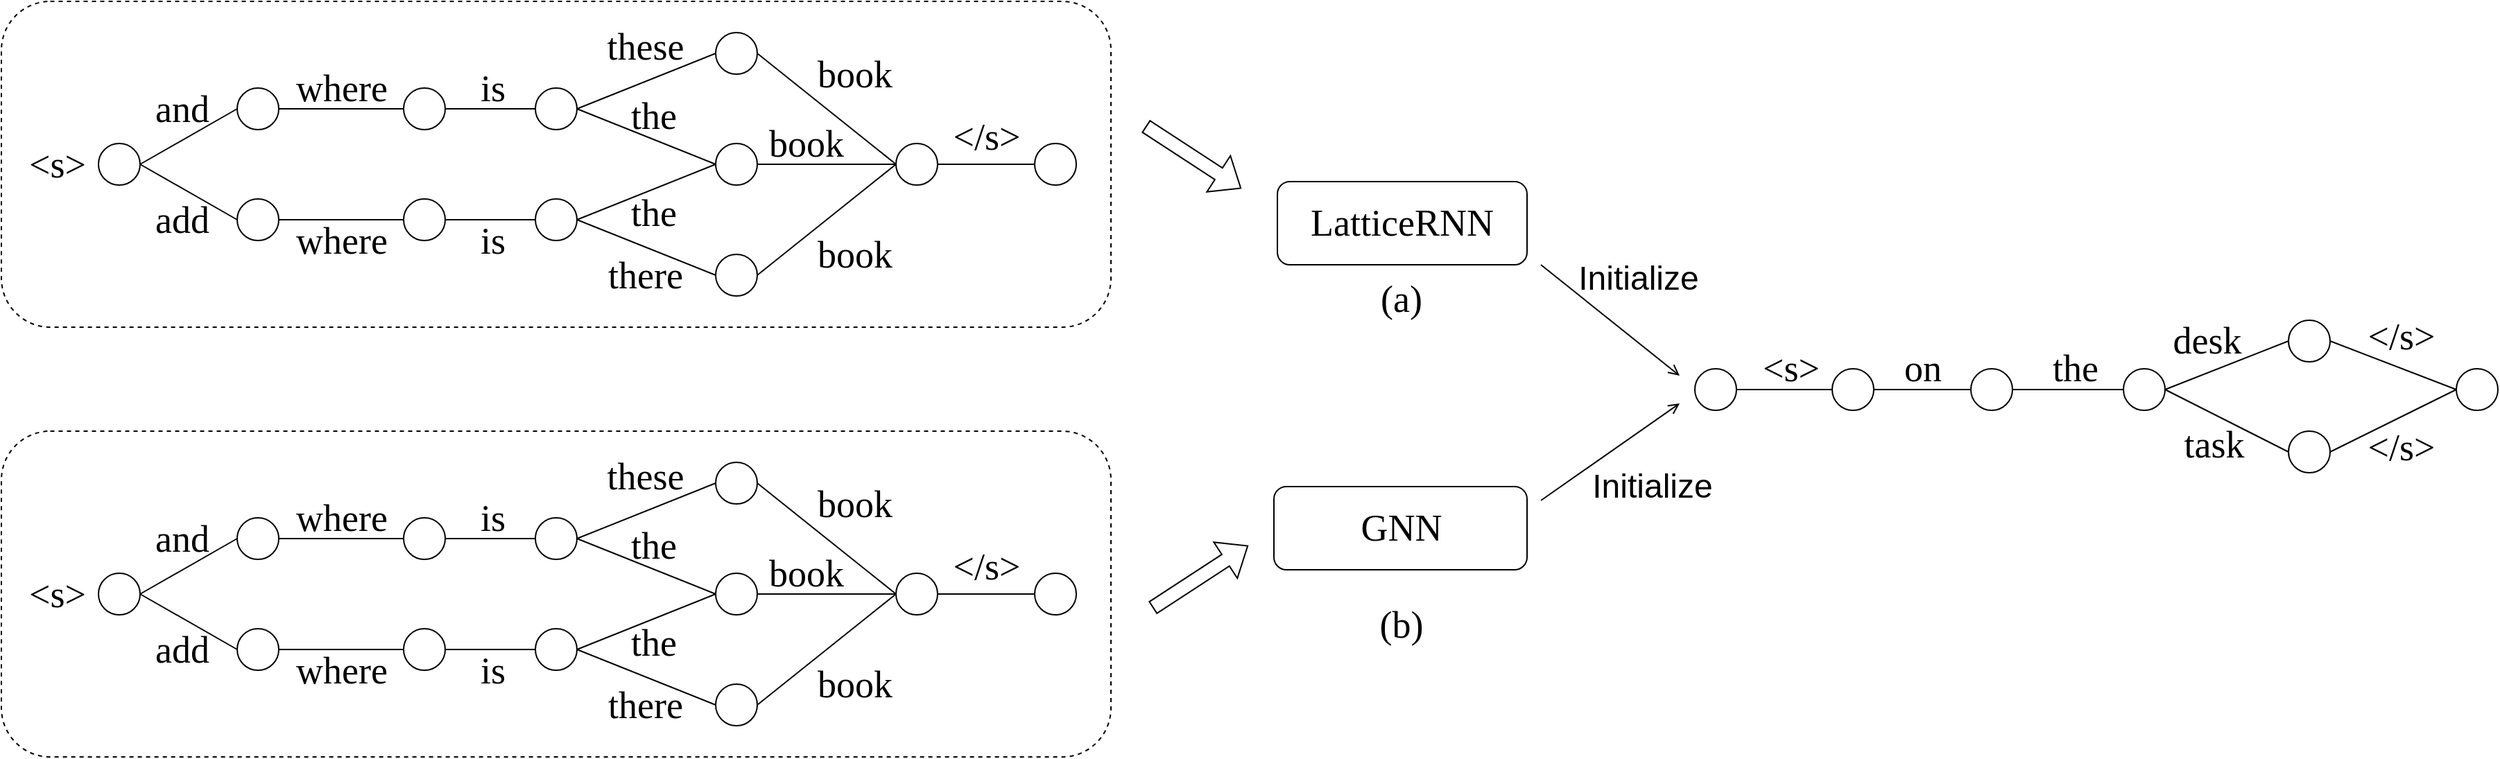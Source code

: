 <mxfile version="17.1.3" type="github">
  <diagram id="GkwxvoKI0v0egCr2lqlU" name="Page-1">
    <mxGraphModel dx="2742" dy="1290" grid="1" gridSize="10" guides="1" tooltips="1" connect="1" arrows="1" fold="1" page="1" pageScale="1" pageWidth="850" pageHeight="1100" math="0" shadow="0">
      <root>
        <mxCell id="0" />
        <mxCell id="1" parent="0" />
        <mxCell id="uQF2bjW9X4T5isOUZy0i-151" value="" style="ellipse;whiteSpace=wrap;html=1;aspect=fixed;fontColor=#FF0000;fillColor=none;strokeColor=#000000;" parent="1" vertex="1">
          <mxGeometry x="1270" y="1095" width="30" height="30" as="geometry" />
        </mxCell>
        <mxCell id="uQF2bjW9X4T5isOUZy0i-152" style="rounded=0;orthogonalLoop=1;jettySize=auto;html=1;exitX=1;exitY=0.5;exitDx=0;exitDy=0;entryX=0;entryY=0.5;entryDx=0;entryDy=0;endArrow=none;endFill=0;fontColor=#FF0000;strokeColor=#000000;" parent="1" source="uQF2bjW9X4T5isOUZy0i-151" target="uQF2bjW9X4T5isOUZy0i-156" edge="1">
          <mxGeometry relative="1" as="geometry">
            <mxPoint x="1320.0" y="1075.0" as="sourcePoint" />
          </mxGeometry>
        </mxCell>
        <mxCell id="uQF2bjW9X4T5isOUZy0i-155" style="edgeStyle=none;rounded=0;orthogonalLoop=1;jettySize=auto;html=1;exitX=1;exitY=0.5;exitDx=0;exitDy=0;entryX=0;entryY=0.5;entryDx=0;entryDy=0;endArrow=none;endFill=0;fontColor=#FF0000;strokeColor=#000000;" parent="1" source="uQF2bjW9X4T5isOUZy0i-156" target="uQF2bjW9X4T5isOUZy0i-164" edge="1">
          <mxGeometry relative="1" as="geometry" />
        </mxCell>
        <mxCell id="uQF2bjW9X4T5isOUZy0i-156" value="" style="ellipse;whiteSpace=wrap;html=1;aspect=fixed;fontColor=#FF0000;fillColor=none;strokeColor=#000000;" parent="1" vertex="1">
          <mxGeometry x="1370" y="1095" width="30" height="30" as="geometry" />
        </mxCell>
        <mxCell id="uQF2bjW9X4T5isOUZy0i-162" style="edgeStyle=none;rounded=0;orthogonalLoop=1;jettySize=auto;html=1;exitX=1;exitY=0.5;exitDx=0;exitDy=0;entryX=0;entryY=0.5;entryDx=0;entryDy=0;fontSize=18;endArrow=none;endFill=0;" parent="1" source="uQF2bjW9X4T5isOUZy0i-164" target="uQF2bjW9X4T5isOUZy0i-168" edge="1">
          <mxGeometry relative="1" as="geometry" />
        </mxCell>
        <mxCell id="uQF2bjW9X4T5isOUZy0i-163" style="edgeStyle=none;rounded=0;orthogonalLoop=1;jettySize=auto;html=1;exitX=1;exitY=0.5;exitDx=0;exitDy=0;entryX=0;entryY=0.5;entryDx=0;entryDy=0;fontSize=18;endArrow=none;endFill=0;" parent="1" source="uQF2bjW9X4T5isOUZy0i-164" target="uQF2bjW9X4T5isOUZy0i-170" edge="1">
          <mxGeometry relative="1" as="geometry" />
        </mxCell>
        <mxCell id="uQF2bjW9X4T5isOUZy0i-164" value="" style="ellipse;whiteSpace=wrap;html=1;aspect=fixed;fontColor=#FF0000;fillColor=none;strokeColor=#000000;" parent="1" vertex="1">
          <mxGeometry x="1480" y="1095" width="30" height="30" as="geometry" />
        </mxCell>
        <mxCell id="uQF2bjW9X4T5isOUZy0i-167" style="edgeStyle=none;rounded=0;orthogonalLoop=1;jettySize=auto;html=1;exitX=1;exitY=0.5;exitDx=0;exitDy=0;entryX=0;entryY=0.5;entryDx=0;entryDy=0;fontSize=18;endArrow=none;endFill=0;" parent="1" source="uQF2bjW9X4T5isOUZy0i-168" target="uQF2bjW9X4T5isOUZy0i-171" edge="1">
          <mxGeometry relative="1" as="geometry" />
        </mxCell>
        <mxCell id="uQF2bjW9X4T5isOUZy0i-168" value="" style="ellipse;whiteSpace=wrap;html=1;aspect=fixed;" parent="1" vertex="1">
          <mxGeometry x="1599" y="1060" width="30" height="30" as="geometry" />
        </mxCell>
        <mxCell id="uQF2bjW9X4T5isOUZy0i-169" style="edgeStyle=none;rounded=0;orthogonalLoop=1;jettySize=auto;html=1;exitX=1;exitY=0.5;exitDx=0;exitDy=0;fontSize=18;endArrow=none;endFill=0;entryX=0;entryY=0.5;entryDx=0;entryDy=0;" parent="1" source="uQF2bjW9X4T5isOUZy0i-170" target="uQF2bjW9X4T5isOUZy0i-171" edge="1">
          <mxGeometry relative="1" as="geometry">
            <mxPoint x="1909" y="1140" as="targetPoint" />
          </mxGeometry>
        </mxCell>
        <mxCell id="uQF2bjW9X4T5isOUZy0i-170" value="" style="ellipse;whiteSpace=wrap;html=1;aspect=fixed;" parent="1" vertex="1">
          <mxGeometry x="1599" y="1140" width="30" height="30" as="geometry" />
        </mxCell>
        <mxCell id="uQF2bjW9X4T5isOUZy0i-171" value="" style="ellipse;whiteSpace=wrap;html=1;aspect=fixed;" parent="1" vertex="1">
          <mxGeometry x="1720" y="1095" width="30" height="30" as="geometry" />
        </mxCell>
        <mxCell id="uQF2bjW9X4T5isOUZy0i-172" value="&lt;font style=&quot;font-size: 27px&quot; face=&quot;Georgia&quot;&gt;on&lt;/font&gt;" style="text;html=1;align=center;verticalAlign=middle;resizable=0;points=[];autosize=1;strokeColor=none;fillColor=none;fontColor=#000000;" parent="1" vertex="1">
          <mxGeometry x="1310" y="1085" width="50" height="20" as="geometry" />
        </mxCell>
        <mxCell id="uQF2bjW9X4T5isOUZy0i-175" value="&lt;font style=&quot;font-size: 27px&quot; face=&quot;Georgia&quot;&gt;the&lt;/font&gt;" style="text;html=1;align=center;verticalAlign=middle;resizable=0;points=[];autosize=1;strokeColor=none;fillColor=none;fontColor=#000000;" parent="1" vertex="1">
          <mxGeometry x="1420" y="1085" width="50" height="20" as="geometry" />
        </mxCell>
        <mxCell id="uQF2bjW9X4T5isOUZy0i-179" value="&lt;font style=&quot;font-size: 27px&quot; face=&quot;Georgia&quot;&gt;desk&lt;/font&gt;" style="text;html=1;align=center;verticalAlign=middle;resizable=0;points=[];autosize=1;strokeColor=none;fillColor=none;" parent="1" vertex="1">
          <mxGeometry x="1505" y="1065" width="70" height="20" as="geometry" />
        </mxCell>
        <mxCell id="uQF2bjW9X4T5isOUZy0i-180" value="&lt;font style=&quot;font-size: 27px&quot; face=&quot;Georgia&quot;&gt;task&lt;/font&gt;" style="text;html=1;align=center;verticalAlign=middle;resizable=0;points=[];autosize=1;strokeColor=none;fillColor=none;" parent="1" vertex="1">
          <mxGeometry x="1515" y="1140" width="60" height="20" as="geometry" />
        </mxCell>
        <mxCell id="uQF2bjW9X4T5isOUZy0i-182" value="&lt;font style=&quot;font-size: 27px&quot; face=&quot;Georgia&quot;&gt;&amp;lt;/s&amp;gt;&lt;/font&gt;" style="text;html=1;align=center;verticalAlign=middle;resizable=0;points=[];autosize=1;strokeColor=none;fillColor=none;" parent="1" vertex="1">
          <mxGeometry x="1645" y="1062" width="70" height="20" as="geometry" />
        </mxCell>
        <mxCell id="uQF2bjW9X4T5isOUZy0i-183" value="&lt;font style=&quot;font-size: 27px&quot; face=&quot;Georgia&quot;&gt;&amp;lt;/s&amp;gt;&lt;/font&gt;" style="text;html=1;align=center;verticalAlign=middle;resizable=0;points=[];autosize=1;strokeColor=none;fillColor=none;" parent="1" vertex="1">
          <mxGeometry x="1645" y="1142" width="70" height="20" as="geometry" />
        </mxCell>
        <mxCell id="uQF2bjW9X4T5isOUZy0i-189" style="edgeStyle=none;rounded=0;orthogonalLoop=1;jettySize=auto;html=1;exitX=1;exitY=0.5;exitDx=0;exitDy=0;entryX=0;entryY=0.5;entryDx=0;entryDy=0;fontFamily=Georgia;fontSize=27;fontColor=#000000;endArrow=none;endFill=0;strokeColor=#000000;" parent="1" source="uQF2bjW9X4T5isOUZy0i-188" target="uQF2bjW9X4T5isOUZy0i-151" edge="1">
          <mxGeometry relative="1" as="geometry" />
        </mxCell>
        <mxCell id="uQF2bjW9X4T5isOUZy0i-188" value="" style="ellipse;whiteSpace=wrap;html=1;aspect=fixed;" parent="1" vertex="1">
          <mxGeometry x="1171" y="1095" width="30" height="30" as="geometry" />
        </mxCell>
        <mxCell id="uQF2bjW9X4T5isOUZy0i-190" value="&lt;font style=&quot;font-size: 27px&quot; face=&quot;Georgia&quot;&gt;&amp;lt;s&amp;gt;&lt;/font&gt;" style="text;html=1;align=center;verticalAlign=middle;resizable=0;points=[];autosize=1;strokeColor=none;fillColor=none;" parent="1" vertex="1">
          <mxGeometry x="1210" y="1085" width="60" height="20" as="geometry" />
        </mxCell>
        <mxCell id="uQF2bjW9X4T5isOUZy0i-229" value="" style="rounded=1;whiteSpace=wrap;html=1;fontFamily=Georgia;fontSize=27;fontColor=#000000;strokeColor=#000000;fillColor=none;dashed=1;" parent="1" vertex="1">
          <mxGeometry x="-50" y="830" width="800" height="235" as="geometry" />
        </mxCell>
        <mxCell id="uQF2bjW9X4T5isOUZy0i-231" value="" style="shape=flexArrow;endArrow=classic;html=1;rounded=0;fontFamily=Georgia;fontSize=27;fontColor=#000000;strokeColor=#000000;" parent="1" edge="1">
          <mxGeometry width="50" height="50" relative="1" as="geometry">
            <mxPoint x="780" y="1267.5" as="sourcePoint" />
            <mxPoint x="849" y="1222.5" as="targetPoint" />
          </mxGeometry>
        </mxCell>
        <mxCell id="uQF2bjW9X4T5isOUZy0i-232" value="" style="shape=flexArrow;endArrow=classic;html=1;rounded=0;fontFamily=Georgia;fontSize=27;fontColor=#000000;strokeColor=#000000;" parent="1" edge="1">
          <mxGeometry width="50" height="50" relative="1" as="geometry">
            <mxPoint x="775" y="920.0" as="sourcePoint" />
            <mxPoint x="844" y="965.0" as="targetPoint" />
          </mxGeometry>
        </mxCell>
        <mxCell id="uQF2bjW9X4T5isOUZy0i-233" value="GNN" style="rounded=1;whiteSpace=wrap;html=1;fontFamily=Georgia;fontSize=27;fontColor=#000000;strokeColor=#000000;fillColor=none;" parent="1" vertex="1">
          <mxGeometry x="867.5" y="1180" width="182.5" height="60" as="geometry" />
        </mxCell>
        <mxCell id="uQF2bjW9X4T5isOUZy0i-234" value="LatticeRNN" style="rounded=1;whiteSpace=wrap;html=1;fontFamily=Georgia;fontSize=27;fontColor=#000000;strokeColor=#000000;fillColor=none;" parent="1" vertex="1">
          <mxGeometry x="870" y="960" width="180" height="60" as="geometry" />
        </mxCell>
        <mxCell id="uQF2bjW9X4T5isOUZy0i-237" value="(a)" style="text;html=1;align=center;verticalAlign=middle;resizable=0;points=[];autosize=1;strokeColor=none;fillColor=none;fontSize=27;fontFamily=Georgia;fontColor=#000000;" parent="1" vertex="1">
          <mxGeometry x="933.75" y="1025" width="50" height="40" as="geometry" />
        </mxCell>
        <mxCell id="uQF2bjW9X4T5isOUZy0i-238" value="(b)" style="text;html=1;align=center;verticalAlign=middle;resizable=0;points=[];autosize=1;strokeColor=none;fillColor=none;fontSize=27;fontFamily=Georgia;fontColor=#000000;" parent="1" vertex="1">
          <mxGeometry x="933.75" y="1260" width="50" height="40" as="geometry" />
        </mxCell>
        <mxCell id="uQF2bjW9X4T5isOUZy0i-239" value="" style="endArrow=open;html=1;rounded=0;fontFamily=Georgia;fontSize=27;fontColor=#000000;strokeColor=#000000;endFill=0;" parent="1" edge="1">
          <mxGeometry width="50" height="50" relative="1" as="geometry">
            <mxPoint x="1060" y="1190" as="sourcePoint" />
            <mxPoint x="1160" y="1120" as="targetPoint" />
          </mxGeometry>
        </mxCell>
        <mxCell id="uQF2bjW9X4T5isOUZy0i-240" value="" style="endArrow=open;html=1;rounded=0;fontFamily=Georgia;fontSize=27;fontColor=#000000;strokeColor=#000000;endFill=0;" parent="1" edge="1">
          <mxGeometry width="50" height="50" relative="1" as="geometry">
            <mxPoint x="1060" y="1020" as="sourcePoint" />
            <mxPoint x="1160" y="1100" as="targetPoint" />
          </mxGeometry>
        </mxCell>
        <mxCell id="LwhTmWAjGXsf5G4LRFbt-61" value="&lt;font color=&quot;#000000&quot; style=&quot;font-size: 24px&quot;&gt;Initialize&lt;/font&gt;" style="text;html=1;align=center;verticalAlign=middle;resizable=0;points=[];autosize=1;strokeColor=none;fillColor=none;fontColor=#FF0000;" parent="1" vertex="1">
          <mxGeometry x="1080" y="1020" width="100" height="20" as="geometry" />
        </mxCell>
        <mxCell id="LwhTmWAjGXsf5G4LRFbt-62" value="&lt;font color=&quot;#000000&quot; style=&quot;font-size: 24px&quot;&gt;Initialize&lt;/font&gt;" style="text;html=1;align=center;verticalAlign=middle;resizable=0;points=[];autosize=1;strokeColor=none;fillColor=none;fontColor=#FF0000;" parent="1" vertex="1">
          <mxGeometry x="1090" y="1170" width="100" height="20" as="geometry" />
        </mxCell>
        <mxCell id="BrQD2luiDW-sb1GJgAt4-1" style="rounded=0;orthogonalLoop=1;jettySize=auto;html=1;exitX=1;exitY=0.5;exitDx=0;exitDy=0;entryX=0;entryY=0.5;entryDx=0;entryDy=0;endArrow=none;endFill=0;fontColor=#000000;strokeColor=#000000;fillColor=#e51400;" parent="1" source="BrQD2luiDW-sb1GJgAt4-3" target="BrQD2luiDW-sb1GJgAt4-6" edge="1">
          <mxGeometry relative="1" as="geometry" />
        </mxCell>
        <mxCell id="BrQD2luiDW-sb1GJgAt4-2" style="edgeStyle=none;rounded=0;orthogonalLoop=1;jettySize=auto;html=1;exitX=1;exitY=0.5;exitDx=0;exitDy=0;entryX=0;entryY=0.5;entryDx=0;entryDy=0;endArrow=none;endFill=0;fontColor=#000000;strokeColor=#000000;fillColor=#e51400;" parent="1" source="BrQD2luiDW-sb1GJgAt4-23" target="BrQD2luiDW-sb1GJgAt4-9" edge="1">
          <mxGeometry relative="1" as="geometry" />
        </mxCell>
        <mxCell id="BrQD2luiDW-sb1GJgAt4-3" value="" style="ellipse;whiteSpace=wrap;html=1;aspect=fixed;fillColor=none;" parent="1" vertex="1">
          <mxGeometry x="240" y="892.5" width="30" height="30" as="geometry" />
        </mxCell>
        <mxCell id="BrQD2luiDW-sb1GJgAt4-4" style="edgeStyle=none;rounded=0;orthogonalLoop=1;jettySize=auto;html=1;exitX=1;exitY=0.5;exitDx=0;exitDy=0;entryX=0;entryY=0.5;entryDx=0;entryDy=0;endArrow=none;endFill=0;" parent="1" source="BrQD2luiDW-sb1GJgAt4-6" target="BrQD2luiDW-sb1GJgAt4-11" edge="1">
          <mxGeometry relative="1" as="geometry" />
        </mxCell>
        <mxCell id="BrQD2luiDW-sb1GJgAt4-5" style="edgeStyle=none;rounded=0;orthogonalLoop=1;jettySize=auto;html=1;exitX=1;exitY=0.5;exitDx=0;exitDy=0;entryX=0;entryY=0.5;entryDx=0;entryDy=0;endArrow=none;endFill=0;strokeColor=#000000;fillColor=#e51400;" parent="1" source="BrQD2luiDW-sb1GJgAt4-6" target="BrQD2luiDW-sb1GJgAt4-13" edge="1">
          <mxGeometry relative="1" as="geometry" />
        </mxCell>
        <mxCell id="BrQD2luiDW-sb1GJgAt4-6" value="" style="ellipse;whiteSpace=wrap;html=1;aspect=fixed;fillColor=none;fontColor=#000000;" parent="1" vertex="1">
          <mxGeometry x="335" y="892.5" width="30" height="30" as="geometry" />
        </mxCell>
        <mxCell id="BrQD2luiDW-sb1GJgAt4-7" style="edgeStyle=none;rounded=0;orthogonalLoop=1;jettySize=auto;html=1;exitX=1;exitY=0.5;exitDx=0;exitDy=0;endArrow=none;endFill=0;entryX=0;entryY=0.5;entryDx=0;entryDy=0;strokeColor=#000000;fillColor=#e51400;" parent="1" source="BrQD2luiDW-sb1GJgAt4-9" target="BrQD2luiDW-sb1GJgAt4-13" edge="1">
          <mxGeometry relative="1" as="geometry">
            <mxPoint x="535" y="972.5" as="targetPoint" />
          </mxGeometry>
        </mxCell>
        <mxCell id="BrQD2luiDW-sb1GJgAt4-8" style="edgeStyle=none;rounded=0;orthogonalLoop=1;jettySize=auto;html=1;exitX=1;exitY=0.5;exitDx=0;exitDy=0;entryX=0;entryY=0.5;entryDx=0;entryDy=0;endArrow=none;endFill=0;" parent="1" source="BrQD2luiDW-sb1GJgAt4-9" target="BrQD2luiDW-sb1GJgAt4-15" edge="1">
          <mxGeometry relative="1" as="geometry" />
        </mxCell>
        <mxCell id="BrQD2luiDW-sb1GJgAt4-9" value="" style="ellipse;whiteSpace=wrap;html=1;aspect=fixed;fillColor=none;fontColor=#000000;" parent="1" vertex="1">
          <mxGeometry x="335" y="972.5" width="30" height="30" as="geometry" />
        </mxCell>
        <mxCell id="BrQD2luiDW-sb1GJgAt4-10" style="edgeStyle=none;rounded=0;orthogonalLoop=1;jettySize=auto;html=1;exitX=1;exitY=0.5;exitDx=0;exitDy=0;entryX=0;entryY=0.5;entryDx=0;entryDy=0;fontSize=18;endArrow=none;endFill=0;" parent="1" source="BrQD2luiDW-sb1GJgAt4-11" target="BrQD2luiDW-sb1GJgAt4-20" edge="1">
          <mxGeometry relative="1" as="geometry" />
        </mxCell>
        <mxCell id="BrQD2luiDW-sb1GJgAt4-11" value="" style="ellipse;whiteSpace=wrap;html=1;aspect=fixed;" parent="1" vertex="1">
          <mxGeometry x="465" y="852.5" width="30" height="30" as="geometry" />
        </mxCell>
        <mxCell id="BrQD2luiDW-sb1GJgAt4-12" style="edgeStyle=none;rounded=0;orthogonalLoop=1;jettySize=auto;html=1;exitX=1;exitY=0.5;exitDx=0;exitDy=0;entryX=0;entryY=0.5;entryDx=0;entryDy=0;fontSize=18;endArrow=none;endFill=0;" parent="1" source="BrQD2luiDW-sb1GJgAt4-13" target="BrQD2luiDW-sb1GJgAt4-20" edge="1">
          <mxGeometry relative="1" as="geometry" />
        </mxCell>
        <mxCell id="BrQD2luiDW-sb1GJgAt4-13" value="" style="ellipse;whiteSpace=wrap;html=1;aspect=fixed;fillColor=none;" parent="1" vertex="1">
          <mxGeometry x="465" y="932.5" width="30" height="30" as="geometry" />
        </mxCell>
        <mxCell id="BrQD2luiDW-sb1GJgAt4-14" style="edgeStyle=none;rounded=0;orthogonalLoop=1;jettySize=auto;html=1;exitX=1;exitY=0.5;exitDx=0;exitDy=0;entryX=0;entryY=0.5;entryDx=0;entryDy=0;fontSize=18;endArrow=none;endFill=0;" parent="1" source="BrQD2luiDW-sb1GJgAt4-15" target="BrQD2luiDW-sb1GJgAt4-20" edge="1">
          <mxGeometry relative="1" as="geometry">
            <mxPoint x="585" y="987.5" as="targetPoint" />
          </mxGeometry>
        </mxCell>
        <mxCell id="BrQD2luiDW-sb1GJgAt4-15" value="" style="ellipse;whiteSpace=wrap;html=1;aspect=fixed;" parent="1" vertex="1">
          <mxGeometry x="465" y="1012.5" width="30" height="30" as="geometry" />
        </mxCell>
        <mxCell id="BrQD2luiDW-sb1GJgAt4-16" style="edgeStyle=none;rounded=0;orthogonalLoop=1;jettySize=auto;html=1;exitX=1;exitY=0.5;exitDx=0;exitDy=0;entryX=0;entryY=0.5;entryDx=0;entryDy=0;fontSize=18;endArrow=none;endFill=0;" parent="1" source="BrQD2luiDW-sb1GJgAt4-18" target="BrQD2luiDW-sb1GJgAt4-3" edge="1">
          <mxGeometry relative="1" as="geometry" />
        </mxCell>
        <mxCell id="BrQD2luiDW-sb1GJgAt4-17" style="rounded=0;orthogonalLoop=1;jettySize=auto;html=1;exitX=1;exitY=0.5;exitDx=0;exitDy=0;entryX=0;entryY=0.5;entryDx=0;entryDy=0;fontFamily=Georgia;fontSize=27;endArrow=none;endFill=0;" parent="1" source="BrQD2luiDW-sb1GJgAt4-36" target="BrQD2luiDW-sb1GJgAt4-23" edge="1">
          <mxGeometry relative="1" as="geometry" />
        </mxCell>
        <mxCell id="BrQD2luiDW-sb1GJgAt4-18" value="" style="ellipse;whiteSpace=wrap;html=1;aspect=fixed;" parent="1" vertex="1">
          <mxGeometry x="120" y="892.5" width="30" height="30" as="geometry" />
        </mxCell>
        <mxCell id="BrQD2luiDW-sb1GJgAt4-19" style="edgeStyle=none;rounded=0;orthogonalLoop=1;jettySize=auto;html=1;exitX=1;exitY=0.5;exitDx=0;exitDy=0;entryX=0;entryY=0.5;entryDx=0;entryDy=0;fontSize=18;endArrow=none;endFill=0;" parent="1" source="BrQD2luiDW-sb1GJgAt4-20" target="BrQD2luiDW-sb1GJgAt4-21" edge="1">
          <mxGeometry relative="1" as="geometry" />
        </mxCell>
        <mxCell id="BrQD2luiDW-sb1GJgAt4-20" value="" style="ellipse;whiteSpace=wrap;html=1;aspect=fixed;" parent="1" vertex="1">
          <mxGeometry x="595" y="932.5" width="30" height="30" as="geometry" />
        </mxCell>
        <mxCell id="BrQD2luiDW-sb1GJgAt4-21" value="" style="ellipse;whiteSpace=wrap;html=1;aspect=fixed;" parent="1" vertex="1">
          <mxGeometry x="695" y="932.5" width="30" height="30" as="geometry" />
        </mxCell>
        <mxCell id="BrQD2luiDW-sb1GJgAt4-22" value="&lt;font style=&quot;font-size: 27px&quot; face=&quot;Georgia&quot;&gt;&amp;lt;s&amp;gt;&lt;/font&gt;" style="text;html=1;align=center;verticalAlign=middle;resizable=0;points=[];autosize=1;strokeColor=none;fillColor=none;" parent="1" vertex="1">
          <mxGeometry x="-40" y="937.5" width="60" height="20" as="geometry" />
        </mxCell>
        <mxCell id="BrQD2luiDW-sb1GJgAt4-23" value="" style="ellipse;whiteSpace=wrap;html=1;aspect=fixed;fillColor=none;" parent="1" vertex="1">
          <mxGeometry x="240" y="972.5" width="30" height="30" as="geometry" />
        </mxCell>
        <mxCell id="BrQD2luiDW-sb1GJgAt4-24" value="&lt;font style=&quot;font-size: 27px&quot; face=&quot;Georgia&quot;&gt;where&lt;/font&gt;" style="text;html=1;align=center;verticalAlign=middle;resizable=0;points=[];autosize=1;strokeColor=none;fillColor=none;" parent="1" vertex="1">
          <mxGeometry x="150" y="882.5" width="90" height="20" as="geometry" />
        </mxCell>
        <mxCell id="BrQD2luiDW-sb1GJgAt4-25" value="&lt;font style=&quot;font-size: 27px&quot; face=&quot;Georgia&quot;&gt;where&lt;/font&gt;" style="text;html=1;align=center;verticalAlign=middle;resizable=0;points=[];autosize=1;strokeColor=none;fillColor=none;" parent="1" vertex="1">
          <mxGeometry x="150" y="992.5" width="90" height="20" as="geometry" />
        </mxCell>
        <mxCell id="BrQD2luiDW-sb1GJgAt4-26" value="&lt;font style=&quot;font-size: 27px&quot; face=&quot;Georgia&quot;&gt;is&lt;/font&gt;" style="text;html=1;align=center;verticalAlign=middle;resizable=0;points=[];autosize=1;strokeColor=none;fillColor=none;fontColor=#000000;" parent="1" vertex="1">
          <mxGeometry x="284" y="882.5" width="40" height="20" as="geometry" />
        </mxCell>
        <mxCell id="BrQD2luiDW-sb1GJgAt4-27" value="&lt;font style=&quot;font-size: 27px&quot; face=&quot;Georgia&quot;&gt;is&lt;/font&gt;" style="text;html=1;align=center;verticalAlign=middle;resizable=0;points=[];autosize=1;strokeColor=none;fillColor=none;fontColor=#000000;" parent="1" vertex="1">
          <mxGeometry x="284" y="992.5" width="40" height="20" as="geometry" />
        </mxCell>
        <mxCell id="BrQD2luiDW-sb1GJgAt4-28" value="&lt;font style=&quot;font-size: 27px&quot; face=&quot;Georgia&quot;&gt;the&lt;/font&gt;" style="text;html=1;align=center;verticalAlign=middle;resizable=0;points=[];autosize=1;strokeColor=none;fillColor=none;fontColor=#000000;" parent="1" vertex="1">
          <mxGeometry x="395" y="972.5" width="50" height="20" as="geometry" />
        </mxCell>
        <mxCell id="BrQD2luiDW-sb1GJgAt4-29" value="&lt;font style=&quot;font-size: 27px&quot; face=&quot;Georgia&quot;&gt;the&lt;/font&gt;" style="text;html=1;align=center;verticalAlign=middle;resizable=0;points=[];autosize=1;strokeColor=none;fillColor=none;fontColor=#000000;" parent="1" vertex="1">
          <mxGeometry x="395" y="902.5" width="50" height="20" as="geometry" />
        </mxCell>
        <mxCell id="BrQD2luiDW-sb1GJgAt4-30" value="&lt;font style=&quot;font-size: 27px&quot; face=&quot;Georgia&quot;&gt;these&lt;/font&gt;" style="text;html=1;align=center;verticalAlign=middle;resizable=0;points=[];autosize=1;strokeColor=none;fillColor=none;" parent="1" vertex="1">
          <mxGeometry x="374" y="852.5" width="80" height="20" as="geometry" />
        </mxCell>
        <mxCell id="BrQD2luiDW-sb1GJgAt4-31" value="&lt;font style=&quot;font-size: 27px&quot; face=&quot;Georgia&quot;&gt;there&lt;/font&gt;" style="text;html=1;align=center;verticalAlign=middle;resizable=0;points=[];autosize=1;strokeColor=none;fillColor=none;fontColor=#000000;" parent="1" vertex="1">
          <mxGeometry x="374" y="1017.5" width="80" height="20" as="geometry" />
        </mxCell>
        <mxCell id="BrQD2luiDW-sb1GJgAt4-32" value="&lt;font style=&quot;font-size: 27px&quot; face=&quot;Georgia&quot;&gt;book&lt;/font&gt;" style="text;html=1;align=center;verticalAlign=middle;resizable=0;points=[];autosize=1;strokeColor=none;fillColor=none;" parent="1" vertex="1">
          <mxGeometry x="530" y="872.5" width="70" height="20" as="geometry" />
        </mxCell>
        <mxCell id="BrQD2luiDW-sb1GJgAt4-33" value="&lt;font style=&quot;font-size: 27px&quot; face=&quot;Georgia&quot;&gt;book&lt;/font&gt;" style="text;html=1;align=center;verticalAlign=middle;resizable=0;points=[];autosize=1;strokeColor=none;fillColor=none;" parent="1" vertex="1">
          <mxGeometry x="495" y="922.5" width="70" height="20" as="geometry" />
        </mxCell>
        <mxCell id="BrQD2luiDW-sb1GJgAt4-34" value="&lt;font style=&quot;font-size: 27px&quot; face=&quot;Georgia&quot;&gt;&amp;lt;/s&amp;gt;&lt;/font&gt;" style="text;html=1;align=center;verticalAlign=middle;resizable=0;points=[];autosize=1;strokeColor=none;fillColor=none;" parent="1" vertex="1">
          <mxGeometry x="625" y="917.5" width="70" height="20" as="geometry" />
        </mxCell>
        <mxCell id="BrQD2luiDW-sb1GJgAt4-35" value="&lt;font style=&quot;font-size: 27px&quot; face=&quot;Georgia&quot;&gt;book&lt;br&gt;&lt;/font&gt;" style="text;html=1;align=center;verticalAlign=middle;resizable=0;points=[];autosize=1;strokeColor=none;fillColor=none;" parent="1" vertex="1">
          <mxGeometry x="530" y="1002.5" width="70" height="20" as="geometry" />
        </mxCell>
        <mxCell id="BrQD2luiDW-sb1GJgAt4-36" value="" style="ellipse;whiteSpace=wrap;html=1;aspect=fixed;" parent="1" vertex="1">
          <mxGeometry x="120" y="972.5" width="30" height="30" as="geometry" />
        </mxCell>
        <mxCell id="BrQD2luiDW-sb1GJgAt4-37" style="rounded=0;orthogonalLoop=1;jettySize=auto;html=1;exitX=1;exitY=0.5;exitDx=0;exitDy=0;entryX=0;entryY=0.5;entryDx=0;entryDy=0;endArrow=none;endFill=0;" parent="1" source="BrQD2luiDW-sb1GJgAt4-39" target="BrQD2luiDW-sb1GJgAt4-18" edge="1">
          <mxGeometry relative="1" as="geometry" />
        </mxCell>
        <mxCell id="BrQD2luiDW-sb1GJgAt4-38" style="rounded=0;orthogonalLoop=1;jettySize=auto;html=1;exitX=1;exitY=0.5;exitDx=0;exitDy=0;entryX=0;entryY=0.5;entryDx=0;entryDy=0;endArrow=none;endFill=0;" parent="1" source="BrQD2luiDW-sb1GJgAt4-39" target="BrQD2luiDW-sb1GJgAt4-36" edge="1">
          <mxGeometry relative="1" as="geometry" />
        </mxCell>
        <mxCell id="BrQD2luiDW-sb1GJgAt4-39" value="" style="ellipse;whiteSpace=wrap;html=1;aspect=fixed;" parent="1" vertex="1">
          <mxGeometry x="20" y="932.5" width="30" height="30" as="geometry" />
        </mxCell>
        <mxCell id="BrQD2luiDW-sb1GJgAt4-40" value="&lt;font style=&quot;font-size: 27px&quot; face=&quot;Georgia&quot;&gt;and&lt;/font&gt;" style="text;html=1;align=center;verticalAlign=middle;resizable=0;points=[];autosize=1;strokeColor=none;fillColor=none;" parent="1" vertex="1">
          <mxGeometry x="50" y="897.5" width="60" height="20" as="geometry" />
        </mxCell>
        <mxCell id="BrQD2luiDW-sb1GJgAt4-41" value="&lt;font style=&quot;font-size: 27px&quot; face=&quot;Georgia&quot;&gt;add&lt;/font&gt;" style="text;html=1;align=center;verticalAlign=middle;resizable=0;points=[];autosize=1;strokeColor=none;fillColor=none;" parent="1" vertex="1">
          <mxGeometry x="50" y="977.5" width="60" height="20" as="geometry" />
        </mxCell>
        <mxCell id="BrQD2luiDW-sb1GJgAt4-42" value="" style="rounded=1;whiteSpace=wrap;html=1;fontFamily=Georgia;fontSize=27;fontColor=#000000;strokeColor=#000000;fillColor=none;dashed=1;" parent="1" vertex="1">
          <mxGeometry x="-50" y="1140" width="800" height="235" as="geometry" />
        </mxCell>
        <mxCell id="BrQD2luiDW-sb1GJgAt4-43" style="rounded=0;orthogonalLoop=1;jettySize=auto;html=1;exitX=1;exitY=0.5;exitDx=0;exitDy=0;entryX=0;entryY=0.5;entryDx=0;entryDy=0;endArrow=none;endFill=0;fontColor=#000000;strokeColor=#000000;fillColor=#e51400;" parent="1" source="BrQD2luiDW-sb1GJgAt4-45" target="BrQD2luiDW-sb1GJgAt4-48" edge="1">
          <mxGeometry relative="1" as="geometry" />
        </mxCell>
        <mxCell id="BrQD2luiDW-sb1GJgAt4-44" style="edgeStyle=none;rounded=0;orthogonalLoop=1;jettySize=auto;html=1;exitX=1;exitY=0.5;exitDx=0;exitDy=0;entryX=0;entryY=0.5;entryDx=0;entryDy=0;endArrow=none;endFill=0;fontColor=#000000;strokeColor=#000000;fillColor=#e51400;" parent="1" source="BrQD2luiDW-sb1GJgAt4-65" target="BrQD2luiDW-sb1GJgAt4-51" edge="1">
          <mxGeometry relative="1" as="geometry" />
        </mxCell>
        <mxCell id="BrQD2luiDW-sb1GJgAt4-45" value="" style="ellipse;whiteSpace=wrap;html=1;aspect=fixed;fillColor=none;" parent="1" vertex="1">
          <mxGeometry x="240" y="1202.5" width="30" height="30" as="geometry" />
        </mxCell>
        <mxCell id="BrQD2luiDW-sb1GJgAt4-46" style="edgeStyle=none;rounded=0;orthogonalLoop=1;jettySize=auto;html=1;exitX=1;exitY=0.5;exitDx=0;exitDy=0;entryX=0;entryY=0.5;entryDx=0;entryDy=0;endArrow=none;endFill=0;" parent="1" source="BrQD2luiDW-sb1GJgAt4-48" target="BrQD2luiDW-sb1GJgAt4-53" edge="1">
          <mxGeometry relative="1" as="geometry" />
        </mxCell>
        <mxCell id="BrQD2luiDW-sb1GJgAt4-47" style="edgeStyle=none;rounded=0;orthogonalLoop=1;jettySize=auto;html=1;exitX=1;exitY=0.5;exitDx=0;exitDy=0;entryX=0;entryY=0.5;entryDx=0;entryDy=0;endArrow=none;endFill=0;strokeColor=#000000;fillColor=#e51400;" parent="1" source="BrQD2luiDW-sb1GJgAt4-48" target="BrQD2luiDW-sb1GJgAt4-55" edge="1">
          <mxGeometry relative="1" as="geometry" />
        </mxCell>
        <mxCell id="BrQD2luiDW-sb1GJgAt4-48" value="" style="ellipse;whiteSpace=wrap;html=1;aspect=fixed;fillColor=none;fontColor=#000000;" parent="1" vertex="1">
          <mxGeometry x="335" y="1202.5" width="30" height="30" as="geometry" />
        </mxCell>
        <mxCell id="BrQD2luiDW-sb1GJgAt4-49" style="edgeStyle=none;rounded=0;orthogonalLoop=1;jettySize=auto;html=1;exitX=1;exitY=0.5;exitDx=0;exitDy=0;endArrow=none;endFill=0;entryX=0;entryY=0.5;entryDx=0;entryDy=0;strokeColor=#000000;fillColor=#e51400;" parent="1" source="BrQD2luiDW-sb1GJgAt4-51" target="BrQD2luiDW-sb1GJgAt4-55" edge="1">
          <mxGeometry relative="1" as="geometry">
            <mxPoint x="535" y="1282.5" as="targetPoint" />
          </mxGeometry>
        </mxCell>
        <mxCell id="BrQD2luiDW-sb1GJgAt4-50" style="edgeStyle=none;rounded=0;orthogonalLoop=1;jettySize=auto;html=1;exitX=1;exitY=0.5;exitDx=0;exitDy=0;entryX=0;entryY=0.5;entryDx=0;entryDy=0;endArrow=none;endFill=0;" parent="1" source="BrQD2luiDW-sb1GJgAt4-51" target="BrQD2luiDW-sb1GJgAt4-57" edge="1">
          <mxGeometry relative="1" as="geometry" />
        </mxCell>
        <mxCell id="BrQD2luiDW-sb1GJgAt4-51" value="" style="ellipse;whiteSpace=wrap;html=1;aspect=fixed;fillColor=none;fontColor=#000000;" parent="1" vertex="1">
          <mxGeometry x="335" y="1282.5" width="30" height="30" as="geometry" />
        </mxCell>
        <mxCell id="BrQD2luiDW-sb1GJgAt4-52" style="edgeStyle=none;rounded=0;orthogonalLoop=1;jettySize=auto;html=1;exitX=1;exitY=0.5;exitDx=0;exitDy=0;entryX=0;entryY=0.5;entryDx=0;entryDy=0;fontSize=18;endArrow=none;endFill=0;" parent="1" source="BrQD2luiDW-sb1GJgAt4-53" target="BrQD2luiDW-sb1GJgAt4-62" edge="1">
          <mxGeometry relative="1" as="geometry" />
        </mxCell>
        <mxCell id="BrQD2luiDW-sb1GJgAt4-53" value="" style="ellipse;whiteSpace=wrap;html=1;aspect=fixed;" parent="1" vertex="1">
          <mxGeometry x="465" y="1162.5" width="30" height="30" as="geometry" />
        </mxCell>
        <mxCell id="BrQD2luiDW-sb1GJgAt4-54" style="edgeStyle=none;rounded=0;orthogonalLoop=1;jettySize=auto;html=1;exitX=1;exitY=0.5;exitDx=0;exitDy=0;entryX=0;entryY=0.5;entryDx=0;entryDy=0;fontSize=18;endArrow=none;endFill=0;" parent="1" source="BrQD2luiDW-sb1GJgAt4-55" target="BrQD2luiDW-sb1GJgAt4-62" edge="1">
          <mxGeometry relative="1" as="geometry" />
        </mxCell>
        <mxCell id="BrQD2luiDW-sb1GJgAt4-55" value="" style="ellipse;whiteSpace=wrap;html=1;aspect=fixed;fillColor=none;" parent="1" vertex="1">
          <mxGeometry x="465" y="1242.5" width="30" height="30" as="geometry" />
        </mxCell>
        <mxCell id="BrQD2luiDW-sb1GJgAt4-56" style="edgeStyle=none;rounded=0;orthogonalLoop=1;jettySize=auto;html=1;exitX=1;exitY=0.5;exitDx=0;exitDy=0;entryX=0;entryY=0.5;entryDx=0;entryDy=0;fontSize=18;endArrow=none;endFill=0;" parent="1" source="BrQD2luiDW-sb1GJgAt4-57" target="BrQD2luiDW-sb1GJgAt4-62" edge="1">
          <mxGeometry relative="1" as="geometry">
            <mxPoint x="585" y="1297.5" as="targetPoint" />
          </mxGeometry>
        </mxCell>
        <mxCell id="BrQD2luiDW-sb1GJgAt4-57" value="" style="ellipse;whiteSpace=wrap;html=1;aspect=fixed;" parent="1" vertex="1">
          <mxGeometry x="465" y="1322.5" width="30" height="30" as="geometry" />
        </mxCell>
        <mxCell id="BrQD2luiDW-sb1GJgAt4-58" style="edgeStyle=none;rounded=0;orthogonalLoop=1;jettySize=auto;html=1;exitX=1;exitY=0.5;exitDx=0;exitDy=0;entryX=0;entryY=0.5;entryDx=0;entryDy=0;fontSize=18;endArrow=none;endFill=0;" parent="1" source="BrQD2luiDW-sb1GJgAt4-60" target="BrQD2luiDW-sb1GJgAt4-45" edge="1">
          <mxGeometry relative="1" as="geometry" />
        </mxCell>
        <mxCell id="BrQD2luiDW-sb1GJgAt4-59" style="rounded=0;orthogonalLoop=1;jettySize=auto;html=1;exitX=1;exitY=0.5;exitDx=0;exitDy=0;entryX=0;entryY=0.5;entryDx=0;entryDy=0;fontFamily=Georgia;fontSize=27;endArrow=none;endFill=0;" parent="1" source="BrQD2luiDW-sb1GJgAt4-78" target="BrQD2luiDW-sb1GJgAt4-65" edge="1">
          <mxGeometry relative="1" as="geometry" />
        </mxCell>
        <mxCell id="BrQD2luiDW-sb1GJgAt4-60" value="" style="ellipse;whiteSpace=wrap;html=1;aspect=fixed;" parent="1" vertex="1">
          <mxGeometry x="120" y="1202.5" width="30" height="30" as="geometry" />
        </mxCell>
        <mxCell id="BrQD2luiDW-sb1GJgAt4-61" style="edgeStyle=none;rounded=0;orthogonalLoop=1;jettySize=auto;html=1;exitX=1;exitY=0.5;exitDx=0;exitDy=0;entryX=0;entryY=0.5;entryDx=0;entryDy=0;fontSize=18;endArrow=none;endFill=0;" parent="1" source="BrQD2luiDW-sb1GJgAt4-62" target="BrQD2luiDW-sb1GJgAt4-63" edge="1">
          <mxGeometry relative="1" as="geometry" />
        </mxCell>
        <mxCell id="BrQD2luiDW-sb1GJgAt4-62" value="" style="ellipse;whiteSpace=wrap;html=1;aspect=fixed;" parent="1" vertex="1">
          <mxGeometry x="595" y="1242.5" width="30" height="30" as="geometry" />
        </mxCell>
        <mxCell id="BrQD2luiDW-sb1GJgAt4-63" value="" style="ellipse;whiteSpace=wrap;html=1;aspect=fixed;" parent="1" vertex="1">
          <mxGeometry x="695" y="1242.5" width="30" height="30" as="geometry" />
        </mxCell>
        <mxCell id="BrQD2luiDW-sb1GJgAt4-64" value="&lt;font style=&quot;font-size: 27px&quot; face=&quot;Georgia&quot;&gt;&amp;lt;s&amp;gt;&lt;/font&gt;" style="text;html=1;align=center;verticalAlign=middle;resizable=0;points=[];autosize=1;strokeColor=none;fillColor=none;" parent="1" vertex="1">
          <mxGeometry x="-40" y="1247.5" width="60" height="20" as="geometry" />
        </mxCell>
        <mxCell id="BrQD2luiDW-sb1GJgAt4-65" value="" style="ellipse;whiteSpace=wrap;html=1;aspect=fixed;fillColor=none;" parent="1" vertex="1">
          <mxGeometry x="240" y="1282.5" width="30" height="30" as="geometry" />
        </mxCell>
        <mxCell id="BrQD2luiDW-sb1GJgAt4-66" value="&lt;font style=&quot;font-size: 27px&quot; face=&quot;Georgia&quot;&gt;where&lt;/font&gt;" style="text;html=1;align=center;verticalAlign=middle;resizable=0;points=[];autosize=1;strokeColor=none;fillColor=none;" parent="1" vertex="1">
          <mxGeometry x="150" y="1192.5" width="90" height="20" as="geometry" />
        </mxCell>
        <mxCell id="BrQD2luiDW-sb1GJgAt4-67" value="&lt;font style=&quot;font-size: 27px&quot; face=&quot;Georgia&quot;&gt;where&lt;/font&gt;" style="text;html=1;align=center;verticalAlign=middle;resizable=0;points=[];autosize=1;strokeColor=none;fillColor=none;" parent="1" vertex="1">
          <mxGeometry x="150" y="1302.5" width="90" height="20" as="geometry" />
        </mxCell>
        <mxCell id="BrQD2luiDW-sb1GJgAt4-68" value="&lt;font style=&quot;font-size: 27px&quot; face=&quot;Georgia&quot;&gt;is&lt;/font&gt;" style="text;html=1;align=center;verticalAlign=middle;resizable=0;points=[];autosize=1;strokeColor=none;fillColor=none;fontColor=#000000;" parent="1" vertex="1">
          <mxGeometry x="284" y="1192.5" width="40" height="20" as="geometry" />
        </mxCell>
        <mxCell id="BrQD2luiDW-sb1GJgAt4-69" value="&lt;font style=&quot;font-size: 27px&quot; face=&quot;Georgia&quot;&gt;is&lt;/font&gt;" style="text;html=1;align=center;verticalAlign=middle;resizable=0;points=[];autosize=1;strokeColor=none;fillColor=none;fontColor=#000000;" parent="1" vertex="1">
          <mxGeometry x="284" y="1302.5" width="40" height="20" as="geometry" />
        </mxCell>
        <mxCell id="BrQD2luiDW-sb1GJgAt4-70" value="&lt;font style=&quot;font-size: 27px&quot; face=&quot;Georgia&quot;&gt;the&lt;/font&gt;" style="text;html=1;align=center;verticalAlign=middle;resizable=0;points=[];autosize=1;strokeColor=none;fillColor=none;fontColor=#000000;" parent="1" vertex="1">
          <mxGeometry x="395" y="1282.5" width="50" height="20" as="geometry" />
        </mxCell>
        <mxCell id="BrQD2luiDW-sb1GJgAt4-71" value="&lt;font style=&quot;font-size: 27px&quot; face=&quot;Georgia&quot;&gt;the&lt;/font&gt;" style="text;html=1;align=center;verticalAlign=middle;resizable=0;points=[];autosize=1;strokeColor=none;fillColor=none;fontColor=#000000;" parent="1" vertex="1">
          <mxGeometry x="395" y="1212.5" width="50" height="20" as="geometry" />
        </mxCell>
        <mxCell id="BrQD2luiDW-sb1GJgAt4-72" value="&lt;font style=&quot;font-size: 27px&quot; face=&quot;Georgia&quot;&gt;these&lt;/font&gt;" style="text;html=1;align=center;verticalAlign=middle;resizable=0;points=[];autosize=1;strokeColor=none;fillColor=none;" parent="1" vertex="1">
          <mxGeometry x="374" y="1162.5" width="80" height="20" as="geometry" />
        </mxCell>
        <mxCell id="BrQD2luiDW-sb1GJgAt4-73" value="&lt;font style=&quot;font-size: 27px&quot; face=&quot;Georgia&quot;&gt;there&lt;/font&gt;" style="text;html=1;align=center;verticalAlign=middle;resizable=0;points=[];autosize=1;strokeColor=none;fillColor=none;fontColor=#000000;" parent="1" vertex="1">
          <mxGeometry x="374" y="1327.5" width="80" height="20" as="geometry" />
        </mxCell>
        <mxCell id="BrQD2luiDW-sb1GJgAt4-74" value="&lt;font style=&quot;font-size: 27px&quot; face=&quot;Georgia&quot;&gt;book&lt;/font&gt;" style="text;html=1;align=center;verticalAlign=middle;resizable=0;points=[];autosize=1;strokeColor=none;fillColor=none;" parent="1" vertex="1">
          <mxGeometry x="530" y="1182.5" width="70" height="20" as="geometry" />
        </mxCell>
        <mxCell id="BrQD2luiDW-sb1GJgAt4-75" value="&lt;font style=&quot;font-size: 27px&quot; face=&quot;Georgia&quot;&gt;book&lt;/font&gt;" style="text;html=1;align=center;verticalAlign=middle;resizable=0;points=[];autosize=1;strokeColor=none;fillColor=none;" parent="1" vertex="1">
          <mxGeometry x="495" y="1232.5" width="70" height="20" as="geometry" />
        </mxCell>
        <mxCell id="BrQD2luiDW-sb1GJgAt4-76" value="&lt;font style=&quot;font-size: 27px&quot; face=&quot;Georgia&quot;&gt;&amp;lt;/s&amp;gt;&lt;/font&gt;" style="text;html=1;align=center;verticalAlign=middle;resizable=0;points=[];autosize=1;strokeColor=none;fillColor=none;" parent="1" vertex="1">
          <mxGeometry x="625" y="1227.5" width="70" height="20" as="geometry" />
        </mxCell>
        <mxCell id="BrQD2luiDW-sb1GJgAt4-77" value="&lt;font style=&quot;font-size: 27px&quot; face=&quot;Georgia&quot;&gt;book&lt;br&gt;&lt;/font&gt;" style="text;html=1;align=center;verticalAlign=middle;resizable=0;points=[];autosize=1;strokeColor=none;fillColor=none;" parent="1" vertex="1">
          <mxGeometry x="530" y="1312.5" width="70" height="20" as="geometry" />
        </mxCell>
        <mxCell id="BrQD2luiDW-sb1GJgAt4-78" value="" style="ellipse;whiteSpace=wrap;html=1;aspect=fixed;" parent="1" vertex="1">
          <mxGeometry x="120" y="1282.5" width="30" height="30" as="geometry" />
        </mxCell>
        <mxCell id="BrQD2luiDW-sb1GJgAt4-79" style="rounded=0;orthogonalLoop=1;jettySize=auto;html=1;exitX=1;exitY=0.5;exitDx=0;exitDy=0;entryX=0;entryY=0.5;entryDx=0;entryDy=0;endArrow=none;endFill=0;" parent="1" source="BrQD2luiDW-sb1GJgAt4-81" target="BrQD2luiDW-sb1GJgAt4-60" edge="1">
          <mxGeometry relative="1" as="geometry" />
        </mxCell>
        <mxCell id="BrQD2luiDW-sb1GJgAt4-80" style="rounded=0;orthogonalLoop=1;jettySize=auto;html=1;exitX=1;exitY=0.5;exitDx=0;exitDy=0;entryX=0;entryY=0.5;entryDx=0;entryDy=0;endArrow=none;endFill=0;" parent="1" source="BrQD2luiDW-sb1GJgAt4-81" target="BrQD2luiDW-sb1GJgAt4-78" edge="1">
          <mxGeometry relative="1" as="geometry" />
        </mxCell>
        <mxCell id="BrQD2luiDW-sb1GJgAt4-81" value="" style="ellipse;whiteSpace=wrap;html=1;aspect=fixed;" parent="1" vertex="1">
          <mxGeometry x="20" y="1242.5" width="30" height="30" as="geometry" />
        </mxCell>
        <mxCell id="BrQD2luiDW-sb1GJgAt4-82" value="&lt;font style=&quot;font-size: 27px&quot; face=&quot;Georgia&quot;&gt;and&lt;/font&gt;" style="text;html=1;align=center;verticalAlign=middle;resizable=0;points=[];autosize=1;strokeColor=none;fillColor=none;" parent="1" vertex="1">
          <mxGeometry x="50" y="1207.5" width="60" height="20" as="geometry" />
        </mxCell>
        <mxCell id="BrQD2luiDW-sb1GJgAt4-83" value="&lt;font style=&quot;font-size: 27px&quot; face=&quot;Georgia&quot;&gt;add&lt;/font&gt;" style="text;html=1;align=center;verticalAlign=middle;resizable=0;points=[];autosize=1;strokeColor=none;fillColor=none;" parent="1" vertex="1">
          <mxGeometry x="50" y="1287.5" width="60" height="20" as="geometry" />
        </mxCell>
      </root>
    </mxGraphModel>
  </diagram>
</mxfile>
